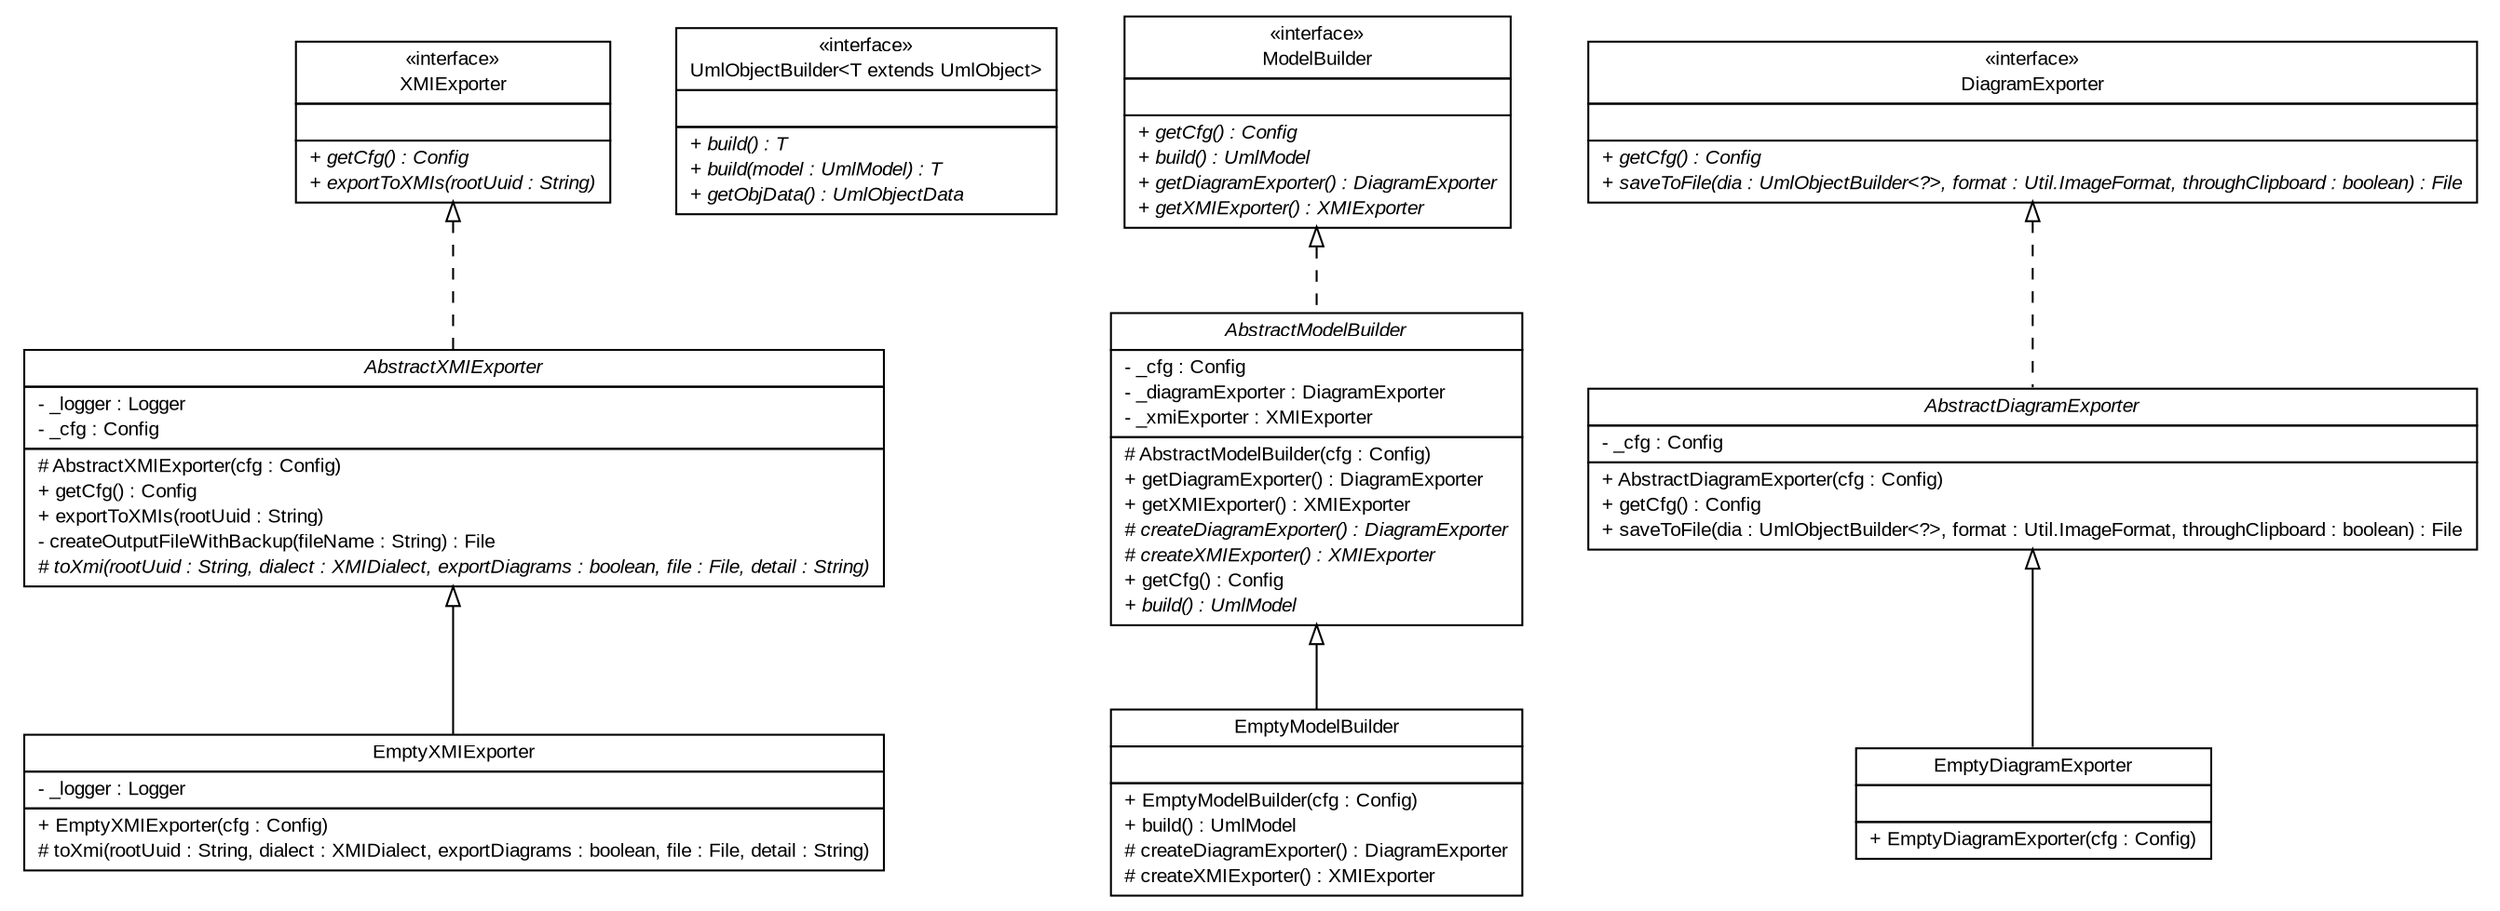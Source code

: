 #!/usr/local/bin/dot
#
# Class diagram 
# Generated by UMLGraph version R5_6_6-6-g3bdff0 (http://www.umlgraph.org/)
#

digraph G {
	edge [fontname="arial",fontsize=10,labelfontname="arial",labelfontsize=10];
	node [fontname="arial",fontsize=10,shape=plaintext];
	nodesep=0.25;
	ranksep=0.5;
	// org.tanjakostic.jcleancim.builder.XMIExporter
	c916 [label=<<table title="org.tanjakostic.jcleancim.builder.XMIExporter" border="0" cellborder="1" cellspacing="0" cellpadding="2" port="p" href="./XMIExporter.html">
		<tr><td><table border="0" cellspacing="0" cellpadding="1">
<tr><td align="center" balign="center"> &#171;interface&#187; </td></tr>
<tr><td align="center" balign="center"> XMIExporter </td></tr>
		</table></td></tr>
		<tr><td><table border="0" cellspacing="0" cellpadding="1">
<tr><td align="left" balign="left">  </td></tr>
		</table></td></tr>
		<tr><td><table border="0" cellspacing="0" cellpadding="1">
<tr><td align="left" balign="left"><font face="Arial Italic" point-size="10.0"> + getCfg() : Config </font></td></tr>
<tr><td align="left" balign="left"><font face="Arial Italic" point-size="10.0"> + exportToXMIs(rootUuid : String) </font></td></tr>
		</table></td></tr>
		</table>>, URL="./XMIExporter.html", fontname="arial", fontcolor="black", fontsize=10.0];
	// org.tanjakostic.jcleancim.builder.UmlObjectBuilder<T extends org.tanjakostic.jcleancim.model.UmlObject>
	c917 [label=<<table title="org.tanjakostic.jcleancim.builder.UmlObjectBuilder" border="0" cellborder="1" cellspacing="0" cellpadding="2" port="p" href="./UmlObjectBuilder.html">
		<tr><td><table border="0" cellspacing="0" cellpadding="1">
<tr><td align="center" balign="center"> &#171;interface&#187; </td></tr>
<tr><td align="center" balign="center"> UmlObjectBuilder&lt;T extends UmlObject&gt; </td></tr>
		</table></td></tr>
		<tr><td><table border="0" cellspacing="0" cellpadding="1">
<tr><td align="left" balign="left">  </td></tr>
		</table></td></tr>
		<tr><td><table border="0" cellspacing="0" cellpadding="1">
<tr><td align="left" balign="left"><font face="Arial Italic" point-size="10.0"> + build() : T </font></td></tr>
<tr><td align="left" balign="left"><font face="Arial Italic" point-size="10.0"> + build(model : UmlModel) : T </font></td></tr>
<tr><td align="left" balign="left"><font face="Arial Italic" point-size="10.0"> + getObjData() : UmlObjectData </font></td></tr>
		</table></td></tr>
		</table>>, URL="./UmlObjectBuilder.html", fontname="arial", fontcolor="black", fontsize=10.0];
	// org.tanjakostic.jcleancim.builder.ModelBuilder
	c918 [label=<<table title="org.tanjakostic.jcleancim.builder.ModelBuilder" border="0" cellborder="1" cellspacing="0" cellpadding="2" port="p" href="./ModelBuilder.html">
		<tr><td><table border="0" cellspacing="0" cellpadding="1">
<tr><td align="center" balign="center"> &#171;interface&#187; </td></tr>
<tr><td align="center" balign="center"> ModelBuilder </td></tr>
		</table></td></tr>
		<tr><td><table border="0" cellspacing="0" cellpadding="1">
<tr><td align="left" balign="left">  </td></tr>
		</table></td></tr>
		<tr><td><table border="0" cellspacing="0" cellpadding="1">
<tr><td align="left" balign="left"><font face="Arial Italic" point-size="10.0"> + getCfg() : Config </font></td></tr>
<tr><td align="left" balign="left"><font face="Arial Italic" point-size="10.0"> + build() : UmlModel </font></td></tr>
<tr><td align="left" balign="left"><font face="Arial Italic" point-size="10.0"> + getDiagramExporter() : DiagramExporter </font></td></tr>
<tr><td align="left" balign="left"><font face="Arial Italic" point-size="10.0"> + getXMIExporter() : XMIExporter </font></td></tr>
		</table></td></tr>
		</table>>, URL="./ModelBuilder.html", fontname="arial", fontcolor="black", fontsize=10.0];
	// org.tanjakostic.jcleancim.builder.EmptyXMIExporter
	c919 [label=<<table title="org.tanjakostic.jcleancim.builder.EmptyXMIExporter" border="0" cellborder="1" cellspacing="0" cellpadding="2" port="p" href="./EmptyXMIExporter.html">
		<tr><td><table border="0" cellspacing="0" cellpadding="1">
<tr><td align="center" balign="center"> EmptyXMIExporter </td></tr>
		</table></td></tr>
		<tr><td><table border="0" cellspacing="0" cellpadding="1">
<tr><td align="left" balign="left"> - _logger : Logger </td></tr>
		</table></td></tr>
		<tr><td><table border="0" cellspacing="0" cellpadding="1">
<tr><td align="left" balign="left"> + EmptyXMIExporter(cfg : Config) </td></tr>
<tr><td align="left" balign="left"> # toXmi(rootUuid : String, dialect : XMIDialect, exportDiagrams : boolean, file : File, detail : String) </td></tr>
		</table></td></tr>
		</table>>, URL="./EmptyXMIExporter.html", fontname="arial", fontcolor="black", fontsize=10.0];
	// org.tanjakostic.jcleancim.builder.EmptyModelBuilder
	c920 [label=<<table title="org.tanjakostic.jcleancim.builder.EmptyModelBuilder" border="0" cellborder="1" cellspacing="0" cellpadding="2" port="p" href="./EmptyModelBuilder.html">
		<tr><td><table border="0" cellspacing="0" cellpadding="1">
<tr><td align="center" balign="center"> EmptyModelBuilder </td></tr>
		</table></td></tr>
		<tr><td><table border="0" cellspacing="0" cellpadding="1">
<tr><td align="left" balign="left">  </td></tr>
		</table></td></tr>
		<tr><td><table border="0" cellspacing="0" cellpadding="1">
<tr><td align="left" balign="left"> + EmptyModelBuilder(cfg : Config) </td></tr>
<tr><td align="left" balign="left"> + build() : UmlModel </td></tr>
<tr><td align="left" balign="left"> # createDiagramExporter() : DiagramExporter </td></tr>
<tr><td align="left" balign="left"> # createXMIExporter() : XMIExporter </td></tr>
		</table></td></tr>
		</table>>, URL="./EmptyModelBuilder.html", fontname="arial", fontcolor="black", fontsize=10.0];
	// org.tanjakostic.jcleancim.builder.EmptyDiagramExporter
	c921 [label=<<table title="org.tanjakostic.jcleancim.builder.EmptyDiagramExporter" border="0" cellborder="1" cellspacing="0" cellpadding="2" port="p" href="./EmptyDiagramExporter.html">
		<tr><td><table border="0" cellspacing="0" cellpadding="1">
<tr><td align="center" balign="center"> EmptyDiagramExporter </td></tr>
		</table></td></tr>
		<tr><td><table border="0" cellspacing="0" cellpadding="1">
<tr><td align="left" balign="left">  </td></tr>
		</table></td></tr>
		<tr><td><table border="0" cellspacing="0" cellpadding="1">
<tr><td align="left" balign="left"> + EmptyDiagramExporter(cfg : Config) </td></tr>
		</table></td></tr>
		</table>>, URL="./EmptyDiagramExporter.html", fontname="arial", fontcolor="black", fontsize=10.0];
	// org.tanjakostic.jcleancim.builder.DiagramExporter
	c922 [label=<<table title="org.tanjakostic.jcleancim.builder.DiagramExporter" border="0" cellborder="1" cellspacing="0" cellpadding="2" port="p" href="./DiagramExporter.html">
		<tr><td><table border="0" cellspacing="0" cellpadding="1">
<tr><td align="center" balign="center"> &#171;interface&#187; </td></tr>
<tr><td align="center" balign="center"> DiagramExporter </td></tr>
		</table></td></tr>
		<tr><td><table border="0" cellspacing="0" cellpadding="1">
<tr><td align="left" balign="left">  </td></tr>
		</table></td></tr>
		<tr><td><table border="0" cellspacing="0" cellpadding="1">
<tr><td align="left" balign="left"><font face="Arial Italic" point-size="10.0"> + getCfg() : Config </font></td></tr>
<tr><td align="left" balign="left"><font face="Arial Italic" point-size="10.0"> + saveToFile(dia : UmlObjectBuilder&lt;?&gt;, format : Util.ImageFormat, throughClipboard : boolean) : File </font></td></tr>
		</table></td></tr>
		</table>>, URL="./DiagramExporter.html", fontname="arial", fontcolor="black", fontsize=10.0];
	// org.tanjakostic.jcleancim.builder.AbstractXMIExporter
	c923 [label=<<table title="org.tanjakostic.jcleancim.builder.AbstractXMIExporter" border="0" cellborder="1" cellspacing="0" cellpadding="2" port="p" href="./AbstractXMIExporter.html">
		<tr><td><table border="0" cellspacing="0" cellpadding="1">
<tr><td align="center" balign="center"><font face="Arial Italic"> AbstractXMIExporter </font></td></tr>
		</table></td></tr>
		<tr><td><table border="0" cellspacing="0" cellpadding="1">
<tr><td align="left" balign="left"> - _logger : Logger </td></tr>
<tr><td align="left" balign="left"> - _cfg : Config </td></tr>
		</table></td></tr>
		<tr><td><table border="0" cellspacing="0" cellpadding="1">
<tr><td align="left" balign="left"> # AbstractXMIExporter(cfg : Config) </td></tr>
<tr><td align="left" balign="left"> + getCfg() : Config </td></tr>
<tr><td align="left" balign="left"> + exportToXMIs(rootUuid : String) </td></tr>
<tr><td align="left" balign="left"> - createOutputFileWithBackup(fileName : String) : File </td></tr>
<tr><td align="left" balign="left"><font face="Arial Italic" point-size="10.0"> # toXmi(rootUuid : String, dialect : XMIDialect, exportDiagrams : boolean, file : File, detail : String) </font></td></tr>
		</table></td></tr>
		</table>>, URL="./AbstractXMIExporter.html", fontname="arial", fontcolor="black", fontsize=10.0];
	// org.tanjakostic.jcleancim.builder.AbstractModelBuilder
	c924 [label=<<table title="org.tanjakostic.jcleancim.builder.AbstractModelBuilder" border="0" cellborder="1" cellspacing="0" cellpadding="2" port="p" href="./AbstractModelBuilder.html">
		<tr><td><table border="0" cellspacing="0" cellpadding="1">
<tr><td align="center" balign="center"><font face="Arial Italic"> AbstractModelBuilder </font></td></tr>
		</table></td></tr>
		<tr><td><table border="0" cellspacing="0" cellpadding="1">
<tr><td align="left" balign="left"> - _cfg : Config </td></tr>
<tr><td align="left" balign="left"> - _diagramExporter : DiagramExporter </td></tr>
<tr><td align="left" balign="left"> - _xmiExporter : XMIExporter </td></tr>
		</table></td></tr>
		<tr><td><table border="0" cellspacing="0" cellpadding="1">
<tr><td align="left" balign="left"> # AbstractModelBuilder(cfg : Config) </td></tr>
<tr><td align="left" balign="left"> + getDiagramExporter() : DiagramExporter </td></tr>
<tr><td align="left" balign="left"> + getXMIExporter() : XMIExporter </td></tr>
<tr><td align="left" balign="left"><font face="Arial Italic" point-size="10.0"> # createDiagramExporter() : DiagramExporter </font></td></tr>
<tr><td align="left" balign="left"><font face="Arial Italic" point-size="10.0"> # createXMIExporter() : XMIExporter </font></td></tr>
<tr><td align="left" balign="left"> + getCfg() : Config </td></tr>
<tr><td align="left" balign="left"><font face="Arial Italic" point-size="10.0"> + build() : UmlModel </font></td></tr>
		</table></td></tr>
		</table>>, URL="./AbstractModelBuilder.html", fontname="arial", fontcolor="black", fontsize=10.0];
	// org.tanjakostic.jcleancim.builder.AbstractDiagramExporter
	c925 [label=<<table title="org.tanjakostic.jcleancim.builder.AbstractDiagramExporter" border="0" cellborder="1" cellspacing="0" cellpadding="2" port="p" href="./AbstractDiagramExporter.html">
		<tr><td><table border="0" cellspacing="0" cellpadding="1">
<tr><td align="center" balign="center"><font face="Arial Italic"> AbstractDiagramExporter </font></td></tr>
		</table></td></tr>
		<tr><td><table border="0" cellspacing="0" cellpadding="1">
<tr><td align="left" balign="left"> - _cfg : Config </td></tr>
		</table></td></tr>
		<tr><td><table border="0" cellspacing="0" cellpadding="1">
<tr><td align="left" balign="left"> + AbstractDiagramExporter(cfg : Config) </td></tr>
<tr><td align="left" balign="left"> + getCfg() : Config </td></tr>
<tr><td align="left" balign="left"> + saveToFile(dia : UmlObjectBuilder&lt;?&gt;, format : Util.ImageFormat, throughClipboard : boolean) : File </td></tr>
		</table></td></tr>
		</table>>, URL="./AbstractDiagramExporter.html", fontname="arial", fontcolor="black", fontsize=10.0];
	//org.tanjakostic.jcleancim.builder.EmptyXMIExporter extends org.tanjakostic.jcleancim.builder.AbstractXMIExporter
	c923:p -> c919:p [dir=back,arrowtail=empty];
	//org.tanjakostic.jcleancim.builder.EmptyModelBuilder extends org.tanjakostic.jcleancim.builder.AbstractModelBuilder
	c924:p -> c920:p [dir=back,arrowtail=empty];
	//org.tanjakostic.jcleancim.builder.EmptyDiagramExporter extends org.tanjakostic.jcleancim.builder.AbstractDiagramExporter
	c925:p -> c921:p [dir=back,arrowtail=empty];
	//org.tanjakostic.jcleancim.builder.AbstractXMIExporter implements org.tanjakostic.jcleancim.builder.XMIExporter
	c916:p -> c923:p [dir=back,arrowtail=empty,style=dashed];
	//org.tanjakostic.jcleancim.builder.AbstractModelBuilder implements org.tanjakostic.jcleancim.builder.ModelBuilder
	c918:p -> c924:p [dir=back,arrowtail=empty,style=dashed];
	//org.tanjakostic.jcleancim.builder.AbstractDiagramExporter implements org.tanjakostic.jcleancim.builder.DiagramExporter
	c922:p -> c925:p [dir=back,arrowtail=empty,style=dashed];
}

